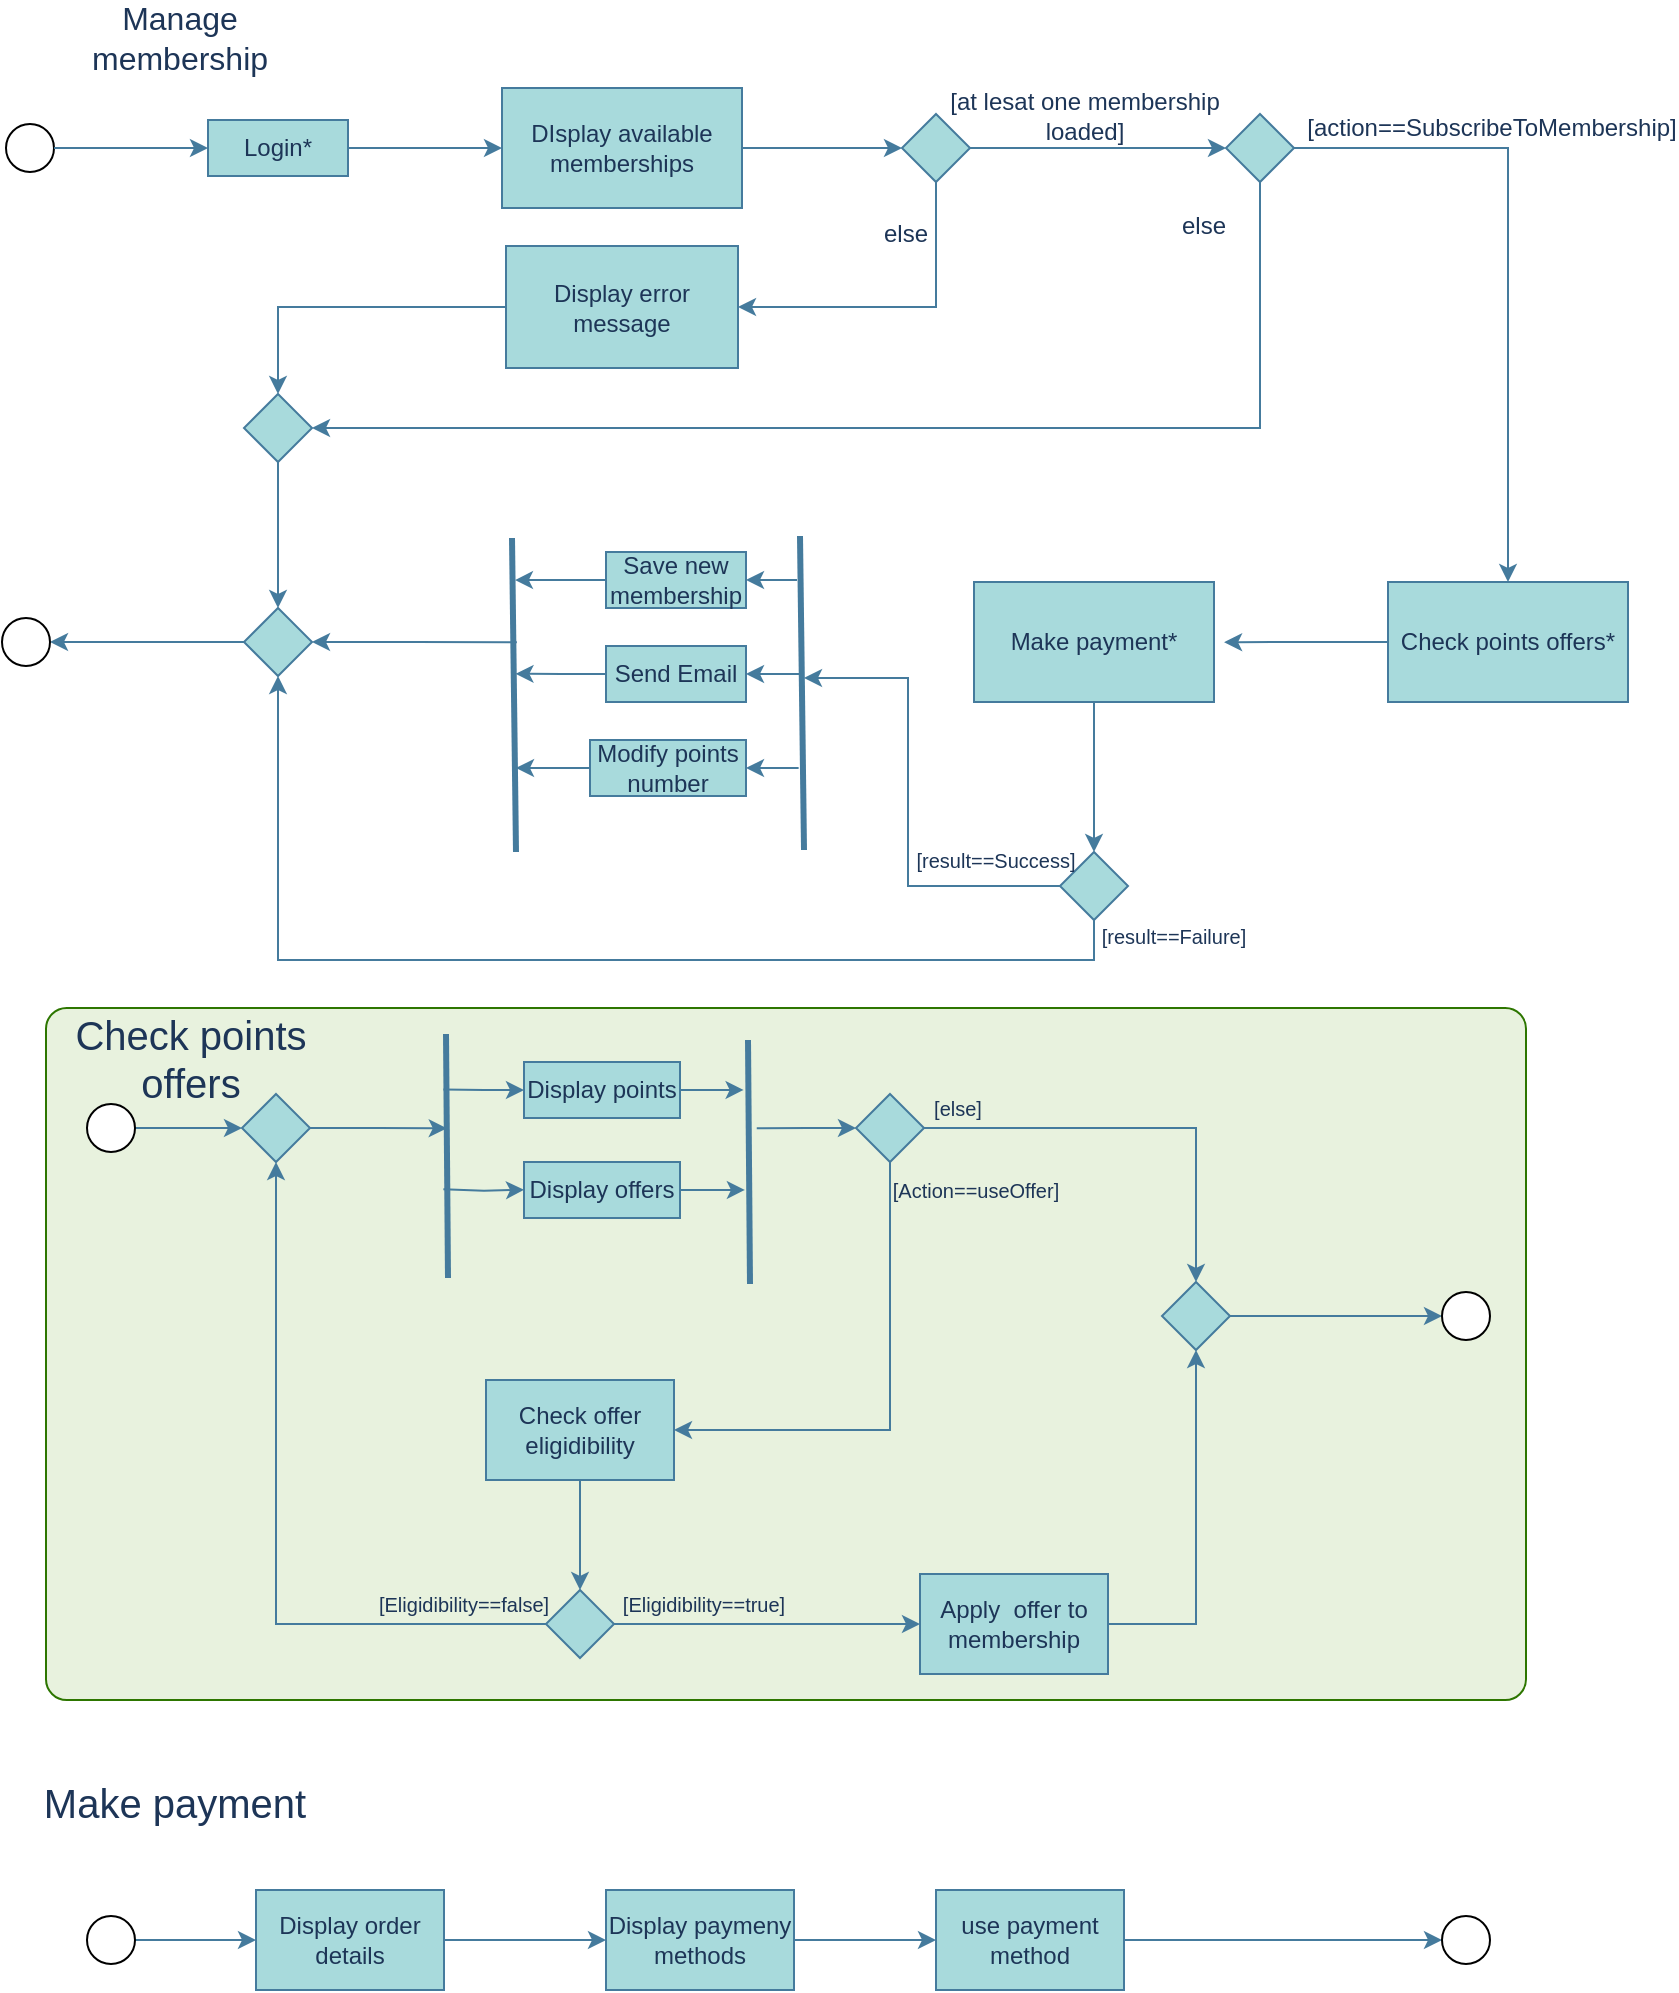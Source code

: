 <mxfile version="22.1.2" type="device">
  <diagram name="Page-1" id="KKfiPZ5kGAvnxo6Ns7e4">
    <mxGraphModel dx="2947" dy="1829" grid="0" gridSize="10" guides="1" tooltips="1" connect="1" arrows="1" fold="1" page="1" pageScale="1" pageWidth="850" pageHeight="1100" background="#ffffff" math="0" shadow="0">
      <root>
        <mxCell id="0" />
        <mxCell id="1" parent="0" />
        <mxCell id="_3Ebt7Whs2M9f_JuN1Xv-4" value="" style="ellipse;whiteSpace=wrap;html=1;aspect=fixed;labelBackgroundColor=#000000;labelBorderColor=none;" vertex="1" parent="1">
          <mxGeometry x="-1687" y="-1033" width="24" height="24" as="geometry" />
        </mxCell>
        <mxCell id="_3Ebt7Whs2M9f_JuN1Xv-5" value="&lt;font style=&quot;font-size: 16px;&quot;&gt;Manage membership&lt;/font&gt;" style="text;html=1;strokeColor=none;fillColor=none;align=center;verticalAlign=middle;whiteSpace=wrap;rounded=0;fontColor=#1D3557;" vertex="1" parent="1">
          <mxGeometry x="-1665" y="-1091" width="130" height="30" as="geometry" />
        </mxCell>
        <mxCell id="_3Ebt7Whs2M9f_JuN1Xv-9" style="edgeStyle=orthogonalEdgeStyle;rounded=0;orthogonalLoop=1;jettySize=auto;html=1;exitX=1;exitY=0.5;exitDx=0;exitDy=0;entryX=0;entryY=0.5;entryDx=0;entryDy=0;strokeColor=#457B9D;fontColor=#1D3557;fillColor=#A8DADC;" edge="1" parent="1" source="_3Ebt7Whs2M9f_JuN1Xv-6" target="_3Ebt7Whs2M9f_JuN1Xv-8">
          <mxGeometry relative="1" as="geometry" />
        </mxCell>
        <mxCell id="_3Ebt7Whs2M9f_JuN1Xv-6" value="Login*" style="rounded=0;whiteSpace=wrap;html=1;strokeColor=#457B9D;fontColor=#1D3557;fillColor=#A8DADC;" vertex="1" parent="1">
          <mxGeometry x="-1586" y="-1035" width="70" height="28" as="geometry" />
        </mxCell>
        <mxCell id="_3Ebt7Whs2M9f_JuN1Xv-7" value="" style="endArrow=classic;html=1;rounded=0;strokeColor=#457B9D;fontColor=#1D3557;fillColor=#A8DADC;exitX=1;exitY=0.5;exitDx=0;exitDy=0;entryX=0;entryY=0.5;entryDx=0;entryDy=0;" edge="1" parent="1" source="_3Ebt7Whs2M9f_JuN1Xv-4" target="_3Ebt7Whs2M9f_JuN1Xv-6">
          <mxGeometry width="50" height="50" relative="1" as="geometry">
            <mxPoint x="-1743" y="-962" as="sourcePoint" />
            <mxPoint x="-1693" y="-1012" as="targetPoint" />
          </mxGeometry>
        </mxCell>
        <mxCell id="_3Ebt7Whs2M9f_JuN1Xv-11" style="edgeStyle=orthogonalEdgeStyle;rounded=0;orthogonalLoop=1;jettySize=auto;html=1;exitX=1;exitY=0.5;exitDx=0;exitDy=0;entryX=0;entryY=0.5;entryDx=0;entryDy=0;strokeColor=#457B9D;fontColor=#1D3557;fillColor=#A8DADC;" edge="1" parent="1" source="_3Ebt7Whs2M9f_JuN1Xv-8" target="_3Ebt7Whs2M9f_JuN1Xv-10">
          <mxGeometry relative="1" as="geometry" />
        </mxCell>
        <mxCell id="_3Ebt7Whs2M9f_JuN1Xv-8" value="DIsplay available memberships" style="rounded=0;whiteSpace=wrap;html=1;strokeColor=#457B9D;fontColor=#1D3557;fillColor=#A8DADC;" vertex="1" parent="1">
          <mxGeometry x="-1439" y="-1051" width="120" height="60" as="geometry" />
        </mxCell>
        <mxCell id="_3Ebt7Whs2M9f_JuN1Xv-14" style="edgeStyle=orthogonalEdgeStyle;rounded=0;orthogonalLoop=1;jettySize=auto;html=1;exitX=0.5;exitY=1;exitDx=0;exitDy=0;entryX=1;entryY=0.5;entryDx=0;entryDy=0;strokeColor=#457B9D;fontColor=#1D3557;fillColor=#A8DADC;" edge="1" parent="1" source="_3Ebt7Whs2M9f_JuN1Xv-10" target="_3Ebt7Whs2M9f_JuN1Xv-13">
          <mxGeometry relative="1" as="geometry" />
        </mxCell>
        <mxCell id="_3Ebt7Whs2M9f_JuN1Xv-21" style="edgeStyle=orthogonalEdgeStyle;rounded=0;orthogonalLoop=1;jettySize=auto;html=1;exitX=1;exitY=0.5;exitDx=0;exitDy=0;entryX=0;entryY=0.5;entryDx=0;entryDy=0;strokeColor=#457B9D;fontColor=#1D3557;fillColor=#A8DADC;" edge="1" parent="1" source="_3Ebt7Whs2M9f_JuN1Xv-10" target="_3Ebt7Whs2M9f_JuN1Xv-20">
          <mxGeometry relative="1" as="geometry" />
        </mxCell>
        <mxCell id="_3Ebt7Whs2M9f_JuN1Xv-10" value="" style="rhombus;whiteSpace=wrap;html=1;strokeColor=#457B9D;fontColor=#1D3557;fillColor=#A8DADC;" vertex="1" parent="1">
          <mxGeometry x="-1239" y="-1038" width="34" height="34" as="geometry" />
        </mxCell>
        <mxCell id="_3Ebt7Whs2M9f_JuN1Xv-30" style="edgeStyle=orthogonalEdgeStyle;rounded=0;orthogonalLoop=1;jettySize=auto;html=1;exitX=0.5;exitY=1;exitDx=0;exitDy=0;entryX=0.5;entryY=0;entryDx=0;entryDy=0;strokeColor=#457B9D;fontColor=#1D3557;fillColor=#A8DADC;" edge="1" parent="1" source="_3Ebt7Whs2M9f_JuN1Xv-12" target="_3Ebt7Whs2M9f_JuN1Xv-29">
          <mxGeometry relative="1" as="geometry" />
        </mxCell>
        <mxCell id="_3Ebt7Whs2M9f_JuN1Xv-12" value="" style="rhombus;whiteSpace=wrap;html=1;strokeColor=#457B9D;fontColor=#1D3557;fillColor=#A8DADC;" vertex="1" parent="1">
          <mxGeometry x="-1568" y="-898" width="34" height="34" as="geometry" />
        </mxCell>
        <mxCell id="_3Ebt7Whs2M9f_JuN1Xv-15" style="edgeStyle=orthogonalEdgeStyle;rounded=0;orthogonalLoop=1;jettySize=auto;html=1;exitX=0;exitY=0.5;exitDx=0;exitDy=0;entryX=0.5;entryY=0;entryDx=0;entryDy=0;strokeColor=#457B9D;fontColor=#1D3557;fillColor=#A8DADC;" edge="1" parent="1" source="_3Ebt7Whs2M9f_JuN1Xv-13" target="_3Ebt7Whs2M9f_JuN1Xv-12">
          <mxGeometry relative="1" as="geometry" />
        </mxCell>
        <mxCell id="_3Ebt7Whs2M9f_JuN1Xv-13" value="Display error message" style="rounded=0;whiteSpace=wrap;html=1;strokeColor=#457B9D;fontColor=#1D3557;fillColor=#A8DADC;" vertex="1" parent="1">
          <mxGeometry x="-1437" y="-972" width="116" height="61" as="geometry" />
        </mxCell>
        <mxCell id="_3Ebt7Whs2M9f_JuN1Xv-16" value="else" style="text;html=1;strokeColor=none;fillColor=none;align=center;verticalAlign=middle;whiteSpace=wrap;rounded=0;fontColor=#1D3557;" vertex="1" parent="1">
          <mxGeometry x="-1267" y="-993" width="60" height="30" as="geometry" />
        </mxCell>
        <mxCell id="_3Ebt7Whs2M9f_JuN1Xv-17" value="Check points offers*" style="rounded=0;whiteSpace=wrap;html=1;strokeColor=#457B9D;fontColor=#1D3557;fillColor=#A8DADC;" vertex="1" parent="1">
          <mxGeometry x="-996" y="-804" width="120" height="60" as="geometry" />
        </mxCell>
        <mxCell id="_3Ebt7Whs2M9f_JuN1Xv-22" style="edgeStyle=orthogonalEdgeStyle;rounded=0;orthogonalLoop=1;jettySize=auto;html=1;exitX=1;exitY=0.5;exitDx=0;exitDy=0;entryX=0.5;entryY=0;entryDx=0;entryDy=0;strokeColor=#457B9D;fontColor=#1D3557;fillColor=#A8DADC;" edge="1" parent="1" source="_3Ebt7Whs2M9f_JuN1Xv-20" target="_3Ebt7Whs2M9f_JuN1Xv-17">
          <mxGeometry relative="1" as="geometry" />
        </mxCell>
        <mxCell id="_3Ebt7Whs2M9f_JuN1Xv-24" style="edgeStyle=orthogonalEdgeStyle;rounded=0;orthogonalLoop=1;jettySize=auto;html=1;exitX=0.5;exitY=1;exitDx=0;exitDy=0;entryX=1;entryY=0.5;entryDx=0;entryDy=0;strokeColor=#457B9D;fontColor=#1D3557;fillColor=#A8DADC;" edge="1" parent="1" source="_3Ebt7Whs2M9f_JuN1Xv-20" target="_3Ebt7Whs2M9f_JuN1Xv-12">
          <mxGeometry relative="1" as="geometry" />
        </mxCell>
        <mxCell id="_3Ebt7Whs2M9f_JuN1Xv-20" value="" style="rhombus;whiteSpace=wrap;html=1;strokeColor=#457B9D;fontColor=#1D3557;fillColor=#A8DADC;" vertex="1" parent="1">
          <mxGeometry x="-1077" y="-1038" width="34" height="34" as="geometry" />
        </mxCell>
        <mxCell id="_3Ebt7Whs2M9f_JuN1Xv-23" value="[at lesat one membership loaded]" style="text;html=1;strokeColor=none;fillColor=none;align=center;verticalAlign=middle;whiteSpace=wrap;rounded=0;fontColor=#1D3557;" vertex="1" parent="1">
          <mxGeometry x="-1218" y="-1061" width="141" height="47" as="geometry" />
        </mxCell>
        <mxCell id="_3Ebt7Whs2M9f_JuN1Xv-25" value="else" style="text;html=1;strokeColor=none;fillColor=none;align=center;verticalAlign=middle;whiteSpace=wrap;rounded=0;fontColor=#1D3557;" vertex="1" parent="1">
          <mxGeometry x="-1118" y="-997" width="60" height="30" as="geometry" />
        </mxCell>
        <mxCell id="_3Ebt7Whs2M9f_JuN1Xv-26" value="[action==SubscribeToMembership]" style="text;html=1;strokeColor=none;fillColor=none;align=center;verticalAlign=middle;whiteSpace=wrap;rounded=0;fontColor=#1D3557;" vertex="1" parent="1">
          <mxGeometry x="-974" y="-1041" width="60" height="20" as="geometry" />
        </mxCell>
        <mxCell id="_3Ebt7Whs2M9f_JuN1Xv-33" style="edgeStyle=orthogonalEdgeStyle;rounded=0;orthogonalLoop=1;jettySize=auto;html=1;exitX=0.5;exitY=1;exitDx=0;exitDy=0;entryX=0.5;entryY=0;entryDx=0;entryDy=0;strokeColor=#457B9D;fontColor=#1D3557;fillColor=#A8DADC;" edge="1" parent="1" source="_3Ebt7Whs2M9f_JuN1Xv-27" target="_3Ebt7Whs2M9f_JuN1Xv-32">
          <mxGeometry relative="1" as="geometry" />
        </mxCell>
        <mxCell id="_3Ebt7Whs2M9f_JuN1Xv-27" value="Make payment*" style="rounded=0;whiteSpace=wrap;html=1;strokeColor=#457B9D;fontColor=#1D3557;fillColor=#A8DADC;" vertex="1" parent="1">
          <mxGeometry x="-1203" y="-804" width="120" height="60" as="geometry" />
        </mxCell>
        <mxCell id="_3Ebt7Whs2M9f_JuN1Xv-28" style="edgeStyle=orthogonalEdgeStyle;rounded=0;orthogonalLoop=1;jettySize=auto;html=1;exitX=0;exitY=0.5;exitDx=0;exitDy=0;entryX=1.042;entryY=0.502;entryDx=0;entryDy=0;entryPerimeter=0;strokeColor=#457B9D;fontColor=#1D3557;fillColor=#A8DADC;" edge="1" parent="1" source="_3Ebt7Whs2M9f_JuN1Xv-17" target="_3Ebt7Whs2M9f_JuN1Xv-27">
          <mxGeometry relative="1" as="geometry" />
        </mxCell>
        <mxCell id="_3Ebt7Whs2M9f_JuN1Xv-48" style="edgeStyle=orthogonalEdgeStyle;rounded=0;orthogonalLoop=1;jettySize=auto;html=1;exitX=1;exitY=0.5;exitDx=0;exitDy=0;strokeColor=#457B9D;fontColor=#1D3557;fillColor=#A8DADC;startArrow=classic;startFill=1;endArrow=none;endFill=0;" edge="1" parent="1" source="_3Ebt7Whs2M9f_JuN1Xv-29">
          <mxGeometry relative="1" as="geometry">
            <mxPoint x="-1431.571" y="-773.857" as="targetPoint" />
          </mxGeometry>
        </mxCell>
        <mxCell id="_3Ebt7Whs2M9f_JuN1Xv-51" style="edgeStyle=orthogonalEdgeStyle;rounded=0;orthogonalLoop=1;jettySize=auto;html=1;exitX=0;exitY=0.5;exitDx=0;exitDy=0;entryX=1;entryY=0.5;entryDx=0;entryDy=0;strokeColor=#457B9D;fontColor=#1D3557;fillColor=#A8DADC;" edge="1" parent="1" source="_3Ebt7Whs2M9f_JuN1Xv-29" target="_3Ebt7Whs2M9f_JuN1Xv-50">
          <mxGeometry relative="1" as="geometry" />
        </mxCell>
        <mxCell id="_3Ebt7Whs2M9f_JuN1Xv-29" value="" style="rhombus;whiteSpace=wrap;html=1;strokeColor=#457B9D;fontColor=#1D3557;fillColor=#A8DADC;" vertex="1" parent="1">
          <mxGeometry x="-1568" y="-791" width="34" height="34" as="geometry" />
        </mxCell>
        <mxCell id="_3Ebt7Whs2M9f_JuN1Xv-49" style="edgeStyle=orthogonalEdgeStyle;rounded=0;orthogonalLoop=1;jettySize=auto;html=1;exitX=0.5;exitY=1;exitDx=0;exitDy=0;entryX=0.5;entryY=1;entryDx=0;entryDy=0;strokeColor=#457B9D;fontColor=#1D3557;fillColor=#A8DADC;" edge="1" parent="1" source="_3Ebt7Whs2M9f_JuN1Xv-32" target="_3Ebt7Whs2M9f_JuN1Xv-29">
          <mxGeometry relative="1" as="geometry" />
        </mxCell>
        <mxCell id="_3Ebt7Whs2M9f_JuN1Xv-32" value="" style="rhombus;whiteSpace=wrap;html=1;strokeColor=#457B9D;fontColor=#1D3557;fillColor=#A8DADC;" vertex="1" parent="1">
          <mxGeometry x="-1160" y="-669" width="34" height="34" as="geometry" />
        </mxCell>
        <mxCell id="_3Ebt7Whs2M9f_JuN1Xv-34" value="" style="endArrow=none;html=1;rounded=0;strokeColor=#457B9D;fontColor=#1D3557;fillColor=#A8DADC;strokeWidth=3;" edge="1" parent="1">
          <mxGeometry width="50" height="50" relative="1" as="geometry">
            <mxPoint x="-1290" y="-827" as="sourcePoint" />
            <mxPoint x="-1288" y="-670" as="targetPoint" />
          </mxGeometry>
        </mxCell>
        <mxCell id="_3Ebt7Whs2M9f_JuN1Xv-42" style="edgeStyle=orthogonalEdgeStyle;rounded=0;orthogonalLoop=1;jettySize=auto;html=1;exitX=0;exitY=0.5;exitDx=0;exitDy=0;strokeColor=#457B9D;fontColor=#1D3557;fillColor=#A8DADC;" edge="1" parent="1" source="_3Ebt7Whs2M9f_JuN1Xv-35">
          <mxGeometry relative="1" as="geometry">
            <mxPoint x="-1432.526" y="-804.947" as="targetPoint" />
          </mxGeometry>
        </mxCell>
        <mxCell id="_3Ebt7Whs2M9f_JuN1Xv-43" style="edgeStyle=orthogonalEdgeStyle;rounded=0;orthogonalLoop=1;jettySize=auto;html=1;exitX=1;exitY=0.5;exitDx=0;exitDy=0;strokeColor=#457B9D;fontColor=#1D3557;fillColor=#A8DADC;startArrow=classic;startFill=1;endArrow=none;endFill=0;" edge="1" parent="1" source="_3Ebt7Whs2M9f_JuN1Xv-35">
          <mxGeometry relative="1" as="geometry">
            <mxPoint x="-1291.474" y="-804.947" as="targetPoint" />
          </mxGeometry>
        </mxCell>
        <mxCell id="_3Ebt7Whs2M9f_JuN1Xv-35" value="Save new membership" style="rounded=0;whiteSpace=wrap;html=1;strokeColor=#457B9D;fontColor=#1D3557;fillColor=#A8DADC;" vertex="1" parent="1">
          <mxGeometry x="-1387" y="-819" width="70" height="28" as="geometry" />
        </mxCell>
        <mxCell id="_3Ebt7Whs2M9f_JuN1Xv-41" style="edgeStyle=orthogonalEdgeStyle;rounded=0;orthogonalLoop=1;jettySize=auto;html=1;exitX=0;exitY=0.5;exitDx=0;exitDy=0;strokeColor=#457B9D;fontColor=#1D3557;fillColor=#A8DADC;" edge="1" parent="1" source="_3Ebt7Whs2M9f_JuN1Xv-36">
          <mxGeometry relative="1" as="geometry">
            <mxPoint x="-1432.263" y="-758.105" as="targetPoint" />
          </mxGeometry>
        </mxCell>
        <mxCell id="_3Ebt7Whs2M9f_JuN1Xv-44" style="edgeStyle=orthogonalEdgeStyle;rounded=0;orthogonalLoop=1;jettySize=auto;html=1;exitX=1;exitY=0.5;exitDx=0;exitDy=0;strokeColor=#457B9D;fontColor=#1D3557;fillColor=#A8DADC;startArrow=classic;startFill=1;endArrow=none;endFill=0;" edge="1" parent="1" source="_3Ebt7Whs2M9f_JuN1Xv-36">
          <mxGeometry relative="1" as="geometry">
            <mxPoint x="-1289.895" y="-758.105" as="targetPoint" />
          </mxGeometry>
        </mxCell>
        <mxCell id="_3Ebt7Whs2M9f_JuN1Xv-36" value="Send Email" style="rounded=0;whiteSpace=wrap;html=1;strokeColor=#457B9D;fontColor=#1D3557;fillColor=#A8DADC;" vertex="1" parent="1">
          <mxGeometry x="-1387" y="-772" width="70" height="28" as="geometry" />
        </mxCell>
        <mxCell id="_3Ebt7Whs2M9f_JuN1Xv-40" style="edgeStyle=orthogonalEdgeStyle;rounded=0;orthogonalLoop=1;jettySize=auto;html=1;exitX=0;exitY=0.5;exitDx=0;exitDy=0;strokeColor=#457B9D;fontColor=#1D3557;fillColor=#A8DADC;" edge="1" parent="1" source="_3Ebt7Whs2M9f_JuN1Xv-37">
          <mxGeometry relative="1" as="geometry">
            <mxPoint x="-1432" y="-711" as="targetPoint" />
          </mxGeometry>
        </mxCell>
        <mxCell id="_3Ebt7Whs2M9f_JuN1Xv-45" style="edgeStyle=orthogonalEdgeStyle;rounded=0;orthogonalLoop=1;jettySize=auto;html=1;exitX=1;exitY=0.5;exitDx=0;exitDy=0;strokeColor=#457B9D;fontColor=#1D3557;fillColor=#A8DADC;startArrow=classic;startFill=1;endArrow=none;endFill=0;" edge="1" parent="1" source="_3Ebt7Whs2M9f_JuN1Xv-37">
          <mxGeometry relative="1" as="geometry">
            <mxPoint x="-1290.684" y="-711" as="targetPoint" />
          </mxGeometry>
        </mxCell>
        <mxCell id="_3Ebt7Whs2M9f_JuN1Xv-37" value="Modify points number" style="rounded=0;whiteSpace=wrap;html=1;strokeColor=#457B9D;fontColor=#1D3557;fillColor=#A8DADC;" vertex="1" parent="1">
          <mxGeometry x="-1395" y="-725" width="78" height="28" as="geometry" />
        </mxCell>
        <mxCell id="_3Ebt7Whs2M9f_JuN1Xv-38" value="" style="endArrow=none;html=1;rounded=0;strokeColor=#457B9D;fontColor=#1D3557;fillColor=#A8DADC;strokeWidth=3;" edge="1" parent="1">
          <mxGeometry width="50" height="50" relative="1" as="geometry">
            <mxPoint x="-1434" y="-826" as="sourcePoint" />
            <mxPoint x="-1432" y="-669" as="targetPoint" />
          </mxGeometry>
        </mxCell>
        <mxCell id="_3Ebt7Whs2M9f_JuN1Xv-47" value="" style="endArrow=none;startArrow=classic;html=1;rounded=0;strokeColor=#457B9D;fontColor=#1D3557;fillColor=#A8DADC;endFill=0;entryX=0;entryY=0.5;entryDx=0;entryDy=0;" edge="1" parent="1" target="_3Ebt7Whs2M9f_JuN1Xv-32">
          <mxGeometry width="50" height="50" relative="1" as="geometry">
            <mxPoint x="-1288" y="-756" as="sourcePoint" />
            <mxPoint x="-1263" y="-724" as="targetPoint" />
            <Array as="points">
              <mxPoint x="-1236" y="-756" />
              <mxPoint x="-1236" y="-652" />
            </Array>
          </mxGeometry>
        </mxCell>
        <mxCell id="_3Ebt7Whs2M9f_JuN1Xv-50" value="" style="ellipse;whiteSpace=wrap;html=1;aspect=fixed;labelBackgroundColor=#000000;labelBorderColor=none;" vertex="1" parent="1">
          <mxGeometry x="-1689" y="-786" width="24" height="24" as="geometry" />
        </mxCell>
        <mxCell id="_3Ebt7Whs2M9f_JuN1Xv-52" value="&lt;font style=&quot;font-size: 10px;&quot;&gt;[result==Success]&lt;/font&gt;" style="text;html=1;strokeColor=none;fillColor=none;align=center;verticalAlign=middle;whiteSpace=wrap;rounded=0;fontColor=#1D3557;" vertex="1" parent="1">
          <mxGeometry x="-1209" y="-679" width="34" height="27" as="geometry" />
        </mxCell>
        <mxCell id="_3Ebt7Whs2M9f_JuN1Xv-53" value="&lt;font style=&quot;font-size: 10px;&quot;&gt;[result==Failure]&lt;/font&gt;" style="text;html=1;strokeColor=none;fillColor=none;align=center;verticalAlign=middle;whiteSpace=wrap;rounded=0;fontColor=#1D3557;" vertex="1" parent="1">
          <mxGeometry x="-1120" y="-641" width="34" height="27" as="geometry" />
        </mxCell>
        <mxCell id="_3Ebt7Whs2M9f_JuN1Xv-54" value="" style="rounded=1;whiteSpace=wrap;html=1;strokeColor=#2D7600;fontColor=#ffffff;fillColor=#E8F2DE;arcSize=3;glass=0;shadow=0;" vertex="1" parent="1">
          <mxGeometry x="-1667" y="-591" width="740" height="346" as="geometry" />
        </mxCell>
        <mxCell id="_3Ebt7Whs2M9f_JuN1Xv-55" value="Check points offers" style="text;html=1;strokeColor=none;fillColor=none;align=center;verticalAlign=middle;whiteSpace=wrap;rounded=0;fontColor=#1D3557;fontSize=20;" vertex="1" parent="1">
          <mxGeometry x="-1669" y="-591" width="149" height="49" as="geometry" />
        </mxCell>
        <mxCell id="_3Ebt7Whs2M9f_JuN1Xv-60" style="edgeStyle=orthogonalEdgeStyle;rounded=0;orthogonalLoop=1;jettySize=auto;html=1;exitX=1;exitY=0.5;exitDx=0;exitDy=0;strokeColor=#457B9D;fontColor=#1D3557;fillColor=#A8DADC;" edge="1" parent="1" source="_3Ebt7Whs2M9f_JuN1Xv-56" target="_3Ebt7Whs2M9f_JuN1Xv-57">
          <mxGeometry relative="1" as="geometry" />
        </mxCell>
        <mxCell id="_3Ebt7Whs2M9f_JuN1Xv-56" value="" style="ellipse;whiteSpace=wrap;html=1;aspect=fixed;labelBackgroundColor=#000000;labelBorderColor=none;" vertex="1" parent="1">
          <mxGeometry x="-1646.5" y="-543" width="24" height="24" as="geometry" />
        </mxCell>
        <mxCell id="_3Ebt7Whs2M9f_JuN1Xv-63" style="edgeStyle=orthogonalEdgeStyle;rounded=0;orthogonalLoop=1;jettySize=auto;html=1;exitX=1;exitY=0.5;exitDx=0;exitDy=0;strokeColor=#457B9D;fontColor=#1D3557;fillColor=#A8DADC;" edge="1" parent="1" source="_3Ebt7Whs2M9f_JuN1Xv-57">
          <mxGeometry relative="1" as="geometry">
            <mxPoint x="-1466.615" y="-530.846" as="targetPoint" />
          </mxGeometry>
        </mxCell>
        <mxCell id="_3Ebt7Whs2M9f_JuN1Xv-57" value="" style="rhombus;whiteSpace=wrap;html=1;strokeColor=#457B9D;fontColor=#1D3557;fillColor=#A8DADC;" vertex="1" parent="1">
          <mxGeometry x="-1569" y="-548" width="34" height="34" as="geometry" />
        </mxCell>
        <mxCell id="_3Ebt7Whs2M9f_JuN1Xv-61" value="" style="endArrow=none;html=1;rounded=0;strokeColor=#457B9D;fontColor=#1D3557;fillColor=#A8DADC;strokeWidth=3;" edge="1" parent="1">
          <mxGeometry width="50" height="50" relative="1" as="geometry">
            <mxPoint x="-1467" y="-578" as="sourcePoint" />
            <mxPoint x="-1466" y="-456" as="targetPoint" />
          </mxGeometry>
        </mxCell>
        <mxCell id="_3Ebt7Whs2M9f_JuN1Xv-62" value="" style="endArrow=none;html=1;rounded=0;strokeColor=#457B9D;fontColor=#1D3557;fillColor=#A8DADC;strokeWidth=3;" edge="1" parent="1">
          <mxGeometry width="50" height="50" relative="1" as="geometry">
            <mxPoint x="-1316" y="-575" as="sourcePoint" />
            <mxPoint x="-1315" y="-453" as="targetPoint" />
          </mxGeometry>
        </mxCell>
        <mxCell id="_3Ebt7Whs2M9f_JuN1Xv-66" style="edgeStyle=orthogonalEdgeStyle;rounded=0;orthogonalLoop=1;jettySize=auto;html=1;exitX=0;exitY=0.5;exitDx=0;exitDy=0;strokeColor=#457B9D;fontColor=#1D3557;fillColor=#A8DADC;startArrow=classic;startFill=1;endArrow=none;endFill=0;" edge="1" parent="1" source="_3Ebt7Whs2M9f_JuN1Xv-64">
          <mxGeometry relative="1" as="geometry">
            <mxPoint x="-1468.31" y="-550.241" as="targetPoint" />
          </mxGeometry>
        </mxCell>
        <mxCell id="_3Ebt7Whs2M9f_JuN1Xv-68" style="edgeStyle=orthogonalEdgeStyle;rounded=0;orthogonalLoop=1;jettySize=auto;html=1;exitX=1;exitY=0.5;exitDx=0;exitDy=0;strokeColor=#457B9D;fontColor=#1D3557;fillColor=#A8DADC;" edge="1" parent="1" source="_3Ebt7Whs2M9f_JuN1Xv-64">
          <mxGeometry relative="1" as="geometry">
            <mxPoint x="-1318.191" y="-550.021" as="targetPoint" />
          </mxGeometry>
        </mxCell>
        <mxCell id="_3Ebt7Whs2M9f_JuN1Xv-64" value="Display points" style="rounded=0;whiteSpace=wrap;html=1;strokeColor=#457B9D;fontColor=#1D3557;fillColor=#A8DADC;" vertex="1" parent="1">
          <mxGeometry x="-1428" y="-564" width="78" height="28" as="geometry" />
        </mxCell>
        <mxCell id="_3Ebt7Whs2M9f_JuN1Xv-69" style="edgeStyle=orthogonalEdgeStyle;rounded=0;orthogonalLoop=1;jettySize=auto;html=1;exitX=1;exitY=0.5;exitDx=0;exitDy=0;strokeColor=#457B9D;fontColor=#1D3557;fillColor=#A8DADC;" edge="1" parent="1" source="_3Ebt7Whs2M9f_JuN1Xv-65">
          <mxGeometry relative="1" as="geometry">
            <mxPoint x="-1317.553" y="-500.021" as="targetPoint" />
          </mxGeometry>
        </mxCell>
        <mxCell id="_3Ebt7Whs2M9f_JuN1Xv-65" value="Display offers" style="rounded=0;whiteSpace=wrap;html=1;strokeColor=#457B9D;fontColor=#1D3557;fillColor=#A8DADC;" vertex="1" parent="1">
          <mxGeometry x="-1428" y="-514" width="78" height="28" as="geometry" />
        </mxCell>
        <mxCell id="_3Ebt7Whs2M9f_JuN1Xv-67" style="edgeStyle=orthogonalEdgeStyle;rounded=0;orthogonalLoop=1;jettySize=auto;html=1;exitX=0;exitY=0.5;exitDx=0;exitDy=0;strokeColor=#457B9D;fontColor=#1D3557;fillColor=#A8DADC;startArrow=classic;startFill=1;endArrow=none;endFill=0;" edge="1" parent="1">
          <mxGeometry relative="1" as="geometry">
            <mxPoint x="-1468.31" y="-500.371" as="targetPoint" />
            <mxPoint x="-1428" y="-500.13" as="sourcePoint" />
          </mxGeometry>
        </mxCell>
        <mxCell id="_3Ebt7Whs2M9f_JuN1Xv-75" style="edgeStyle=orthogonalEdgeStyle;rounded=0;orthogonalLoop=1;jettySize=auto;html=1;exitX=1;exitY=0.5;exitDx=0;exitDy=0;entryX=0.5;entryY=0;entryDx=0;entryDy=0;strokeColor=#457B9D;fontColor=#1D3557;fillColor=#A8DADC;" edge="1" parent="1" source="_3Ebt7Whs2M9f_JuN1Xv-70" target="_3Ebt7Whs2M9f_JuN1Xv-71">
          <mxGeometry relative="1" as="geometry" />
        </mxCell>
        <mxCell id="_3Ebt7Whs2M9f_JuN1Xv-77" style="edgeStyle=orthogonalEdgeStyle;rounded=0;orthogonalLoop=1;jettySize=auto;html=1;exitX=0.5;exitY=1;exitDx=0;exitDy=0;entryX=1;entryY=0.5;entryDx=0;entryDy=0;strokeColor=#457B9D;fontColor=#1D3557;fillColor=#A8DADC;" edge="1" parent="1" source="_3Ebt7Whs2M9f_JuN1Xv-70" target="_3Ebt7Whs2M9f_JuN1Xv-73">
          <mxGeometry relative="1" as="geometry" />
        </mxCell>
        <mxCell id="_3Ebt7Whs2M9f_JuN1Xv-81" style="edgeStyle=orthogonalEdgeStyle;rounded=0;orthogonalLoop=1;jettySize=auto;html=1;exitX=0;exitY=0.5;exitDx=0;exitDy=0;strokeColor=#457B9D;fontColor=#1D3557;fillColor=#A8DADC;startArrow=classic;startFill=1;endArrow=none;endFill=0;" edge="1" parent="1" source="_3Ebt7Whs2M9f_JuN1Xv-70">
          <mxGeometry relative="1" as="geometry">
            <mxPoint x="-1311.625" y="-530.875" as="targetPoint" />
          </mxGeometry>
        </mxCell>
        <mxCell id="_3Ebt7Whs2M9f_JuN1Xv-70" value="" style="rhombus;whiteSpace=wrap;html=1;strokeColor=#457B9D;fontColor=#1D3557;fillColor=#A8DADC;" vertex="1" parent="1">
          <mxGeometry x="-1262" y="-548" width="34" height="34" as="geometry" />
        </mxCell>
        <mxCell id="_3Ebt7Whs2M9f_JuN1Xv-83" style="edgeStyle=orthogonalEdgeStyle;rounded=0;orthogonalLoop=1;jettySize=auto;html=1;exitX=1;exitY=0.5;exitDx=0;exitDy=0;strokeColor=#457B9D;fontColor=#1D3557;fillColor=#A8DADC;" edge="1" parent="1" source="_3Ebt7Whs2M9f_JuN1Xv-71" target="_3Ebt7Whs2M9f_JuN1Xv-82">
          <mxGeometry relative="1" as="geometry" />
        </mxCell>
        <mxCell id="_3Ebt7Whs2M9f_JuN1Xv-71" value="" style="rhombus;whiteSpace=wrap;html=1;strokeColor=#457B9D;fontColor=#1D3557;fillColor=#A8DADC;" vertex="1" parent="1">
          <mxGeometry x="-1109" y="-454" width="34" height="34" as="geometry" />
        </mxCell>
        <mxCell id="_3Ebt7Whs2M9f_JuN1Xv-79" style="edgeStyle=orthogonalEdgeStyle;rounded=0;orthogonalLoop=1;jettySize=auto;html=1;exitX=1;exitY=0.5;exitDx=0;exitDy=0;entryX=0;entryY=0.5;entryDx=0;entryDy=0;strokeColor=#457B9D;fontColor=#1D3557;fillColor=#A8DADC;" edge="1" parent="1" source="_3Ebt7Whs2M9f_JuN1Xv-72" target="_3Ebt7Whs2M9f_JuN1Xv-74">
          <mxGeometry relative="1" as="geometry" />
        </mxCell>
        <mxCell id="_3Ebt7Whs2M9f_JuN1Xv-80" style="edgeStyle=orthogonalEdgeStyle;rounded=0;orthogonalLoop=1;jettySize=auto;html=1;exitX=0;exitY=0.5;exitDx=0;exitDy=0;entryX=0.5;entryY=1;entryDx=0;entryDy=0;strokeColor=#457B9D;fontColor=#1D3557;fillColor=#A8DADC;" edge="1" parent="1" source="_3Ebt7Whs2M9f_JuN1Xv-72" target="_3Ebt7Whs2M9f_JuN1Xv-57">
          <mxGeometry relative="1" as="geometry" />
        </mxCell>
        <mxCell id="_3Ebt7Whs2M9f_JuN1Xv-72" value="" style="rhombus;whiteSpace=wrap;html=1;strokeColor=#457B9D;fontColor=#1D3557;fillColor=#A8DADC;" vertex="1" parent="1">
          <mxGeometry x="-1417" y="-300" width="34" height="34" as="geometry" />
        </mxCell>
        <mxCell id="_3Ebt7Whs2M9f_JuN1Xv-78" style="edgeStyle=orthogonalEdgeStyle;rounded=0;orthogonalLoop=1;jettySize=auto;html=1;exitX=0.5;exitY=1;exitDx=0;exitDy=0;strokeColor=#457B9D;fontColor=#1D3557;fillColor=#A8DADC;" edge="1" parent="1" source="_3Ebt7Whs2M9f_JuN1Xv-73" target="_3Ebt7Whs2M9f_JuN1Xv-72">
          <mxGeometry relative="1" as="geometry" />
        </mxCell>
        <mxCell id="_3Ebt7Whs2M9f_JuN1Xv-73" value="Check offer eligidibility" style="rounded=0;whiteSpace=wrap;html=1;strokeColor=#457B9D;fontColor=#1D3557;fillColor=#A8DADC;" vertex="1" parent="1">
          <mxGeometry x="-1447" y="-405" width="94" height="50" as="geometry" />
        </mxCell>
        <mxCell id="_3Ebt7Whs2M9f_JuN1Xv-76" style="edgeStyle=orthogonalEdgeStyle;rounded=0;orthogonalLoop=1;jettySize=auto;html=1;exitX=1;exitY=0.5;exitDx=0;exitDy=0;entryX=0.5;entryY=1;entryDx=0;entryDy=0;strokeColor=#457B9D;fontColor=#1D3557;fillColor=#A8DADC;" edge="1" parent="1" source="_3Ebt7Whs2M9f_JuN1Xv-74" target="_3Ebt7Whs2M9f_JuN1Xv-71">
          <mxGeometry relative="1" as="geometry" />
        </mxCell>
        <mxCell id="_3Ebt7Whs2M9f_JuN1Xv-74" value="Apply&amp;nbsp; offer to membership" style="rounded=0;whiteSpace=wrap;html=1;strokeColor=#457B9D;fontColor=#1D3557;fillColor=#A8DADC;" vertex="1" parent="1">
          <mxGeometry x="-1230" y="-308" width="94" height="50" as="geometry" />
        </mxCell>
        <mxCell id="_3Ebt7Whs2M9f_JuN1Xv-82" value="" style="ellipse;whiteSpace=wrap;html=1;aspect=fixed;labelBackgroundColor=#000000;labelBorderColor=none;" vertex="1" parent="1">
          <mxGeometry x="-969" y="-449" width="24" height="24" as="geometry" />
        </mxCell>
        <mxCell id="_3Ebt7Whs2M9f_JuN1Xv-84" value="[Action==useOffer]" style="text;html=1;strokeColor=none;fillColor=none;align=center;verticalAlign=middle;whiteSpace=wrap;rounded=0;fontColor=#1D3557;fontSize=10;" vertex="1" parent="1">
          <mxGeometry x="-1225" y="-510.5" width="46" height="21" as="geometry" />
        </mxCell>
        <mxCell id="_3Ebt7Whs2M9f_JuN1Xv-85" value="[else]" style="text;html=1;strokeColor=none;fillColor=none;align=center;verticalAlign=middle;whiteSpace=wrap;rounded=0;fontColor=#1D3557;fontSize=10;" vertex="1" parent="1">
          <mxGeometry x="-1234" y="-552" width="46" height="21" as="geometry" />
        </mxCell>
        <mxCell id="_3Ebt7Whs2M9f_JuN1Xv-86" value="[Eligidibility==true]" style="text;html=1;strokeColor=none;fillColor=none;align=center;verticalAlign=middle;whiteSpace=wrap;rounded=0;fontColor=#1D3557;fontSize=10;" vertex="1" parent="1">
          <mxGeometry x="-1361" y="-304" width="46" height="21" as="geometry" />
        </mxCell>
        <mxCell id="_3Ebt7Whs2M9f_JuN1Xv-87" value="[Eligidibility==false]" style="text;html=1;strokeColor=none;fillColor=none;align=center;verticalAlign=middle;whiteSpace=wrap;rounded=0;fontColor=#1D3557;fontSize=10;" vertex="1" parent="1">
          <mxGeometry x="-1481" y="-304" width="46" height="21" as="geometry" />
        </mxCell>
        <mxCell id="_3Ebt7Whs2M9f_JuN1Xv-89" value="Make payment" style="text;html=1;strokeColor=none;fillColor=none;align=center;verticalAlign=middle;whiteSpace=wrap;rounded=0;fontColor=#1D3557;fontSize=20;" vertex="1" parent="1">
          <mxGeometry x="-1677" y="-219" width="149" height="49" as="geometry" />
        </mxCell>
        <mxCell id="_3Ebt7Whs2M9f_JuN1Xv-95" style="edgeStyle=orthogonalEdgeStyle;rounded=0;orthogonalLoop=1;jettySize=auto;html=1;exitX=1;exitY=0.5;exitDx=0;exitDy=0;strokeColor=#457B9D;fontColor=#1D3557;fillColor=#A8DADC;" edge="1" parent="1" source="_3Ebt7Whs2M9f_JuN1Xv-90" target="_3Ebt7Whs2M9f_JuN1Xv-91">
          <mxGeometry relative="1" as="geometry" />
        </mxCell>
        <mxCell id="_3Ebt7Whs2M9f_JuN1Xv-90" value="" style="ellipse;whiteSpace=wrap;html=1;aspect=fixed;labelBackgroundColor=#000000;labelBorderColor=none;" vertex="1" parent="1">
          <mxGeometry x="-1646.5" y="-137" width="24" height="24" as="geometry" />
        </mxCell>
        <mxCell id="_3Ebt7Whs2M9f_JuN1Xv-96" style="edgeStyle=orthogonalEdgeStyle;rounded=0;orthogonalLoop=1;jettySize=auto;html=1;exitX=1;exitY=0.5;exitDx=0;exitDy=0;entryX=0;entryY=0.5;entryDx=0;entryDy=0;strokeColor=#457B9D;fontColor=#1D3557;fillColor=#A8DADC;" edge="1" parent="1" source="_3Ebt7Whs2M9f_JuN1Xv-91" target="_3Ebt7Whs2M9f_JuN1Xv-92">
          <mxGeometry relative="1" as="geometry" />
        </mxCell>
        <mxCell id="_3Ebt7Whs2M9f_JuN1Xv-91" value="Display order details" style="rounded=0;whiteSpace=wrap;html=1;strokeColor=#457B9D;fontColor=#1D3557;fillColor=#A8DADC;" vertex="1" parent="1">
          <mxGeometry x="-1562" y="-150" width="94" height="50" as="geometry" />
        </mxCell>
        <mxCell id="_3Ebt7Whs2M9f_JuN1Xv-97" style="edgeStyle=orthogonalEdgeStyle;rounded=0;orthogonalLoop=1;jettySize=auto;html=1;exitX=1;exitY=0.5;exitDx=0;exitDy=0;entryX=0;entryY=0.5;entryDx=0;entryDy=0;strokeColor=#457B9D;fontColor=#1D3557;fillColor=#A8DADC;" edge="1" parent="1" source="_3Ebt7Whs2M9f_JuN1Xv-92" target="_3Ebt7Whs2M9f_JuN1Xv-93">
          <mxGeometry relative="1" as="geometry" />
        </mxCell>
        <mxCell id="_3Ebt7Whs2M9f_JuN1Xv-92" value="Display paymeny methods" style="rounded=0;whiteSpace=wrap;html=1;strokeColor=#457B9D;fontColor=#1D3557;fillColor=#A8DADC;" vertex="1" parent="1">
          <mxGeometry x="-1387" y="-150" width="94" height="50" as="geometry" />
        </mxCell>
        <mxCell id="_3Ebt7Whs2M9f_JuN1Xv-98" style="edgeStyle=orthogonalEdgeStyle;rounded=0;orthogonalLoop=1;jettySize=auto;html=1;exitX=1;exitY=0.5;exitDx=0;exitDy=0;entryX=0;entryY=0.5;entryDx=0;entryDy=0;strokeColor=#457B9D;fontColor=#1D3557;fillColor=#A8DADC;" edge="1" parent="1" source="_3Ebt7Whs2M9f_JuN1Xv-93" target="_3Ebt7Whs2M9f_JuN1Xv-94">
          <mxGeometry relative="1" as="geometry" />
        </mxCell>
        <mxCell id="_3Ebt7Whs2M9f_JuN1Xv-93" value="use payment method" style="rounded=0;whiteSpace=wrap;html=1;strokeColor=#457B9D;fontColor=#1D3557;fillColor=#A8DADC;" vertex="1" parent="1">
          <mxGeometry x="-1222" y="-150" width="94" height="50" as="geometry" />
        </mxCell>
        <mxCell id="_3Ebt7Whs2M9f_JuN1Xv-94" value="" style="ellipse;whiteSpace=wrap;html=1;aspect=fixed;labelBackgroundColor=#000000;labelBorderColor=none;" vertex="1" parent="1">
          <mxGeometry x="-969" y="-137" width="24" height="24" as="geometry" />
        </mxCell>
      </root>
    </mxGraphModel>
  </diagram>
</mxfile>

